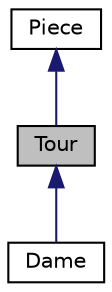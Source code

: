 digraph "Tour"
{
 // LATEX_PDF_SIZE
  edge [fontname="Helvetica",fontsize="10",labelfontname="Helvetica",labelfontsize="10"];
  node [fontname="Helvetica",fontsize="10",shape=record];
  Node1 [label="Tour",height=0.2,width=0.4,color="black", fillcolor="grey75", style="filled", fontcolor="black",tooltip=" "];
  Node2 -> Node1 [dir="back",color="midnightblue",fontsize="10",style="solid"];
  Node2 [label="Piece",height=0.2,width=0.4,color="black", fillcolor="white", style="filled",URL="$class_piece.html",tooltip=" "];
  Node1 -> Node3 [dir="back",color="midnightblue",fontsize="10",style="solid"];
  Node3 [label="Dame",height=0.2,width=0.4,color="black", fillcolor="white", style="filled",URL="$class_dame.html",tooltip=" "];
}
